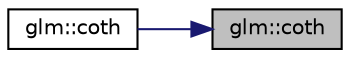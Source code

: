 digraph "glm::coth"
{
 // LATEX_PDF_SIZE
  edge [fontname="Helvetica",fontsize="10",labelfontname="Helvetica",labelfontsize="10"];
  node [fontname="Helvetica",fontsize="10",shape=record];
  rankdir="RL";
  Node1 [label="glm::coth",height=0.2,width=0.4,color="black", fillcolor="grey75", style="filled", fontcolor="black",tooltip=" "];
  Node1 -> Node2 [dir="back",color="midnightblue",fontsize="10",style="solid",fontname="Helvetica"];
  Node2 [label="glm::coth",height=0.2,width=0.4,color="black", fillcolor="white", style="filled",URL="$namespaceglm.html#ab851ec044cf6fe8cecb0c3d15359b110",tooltip=" "];
}
